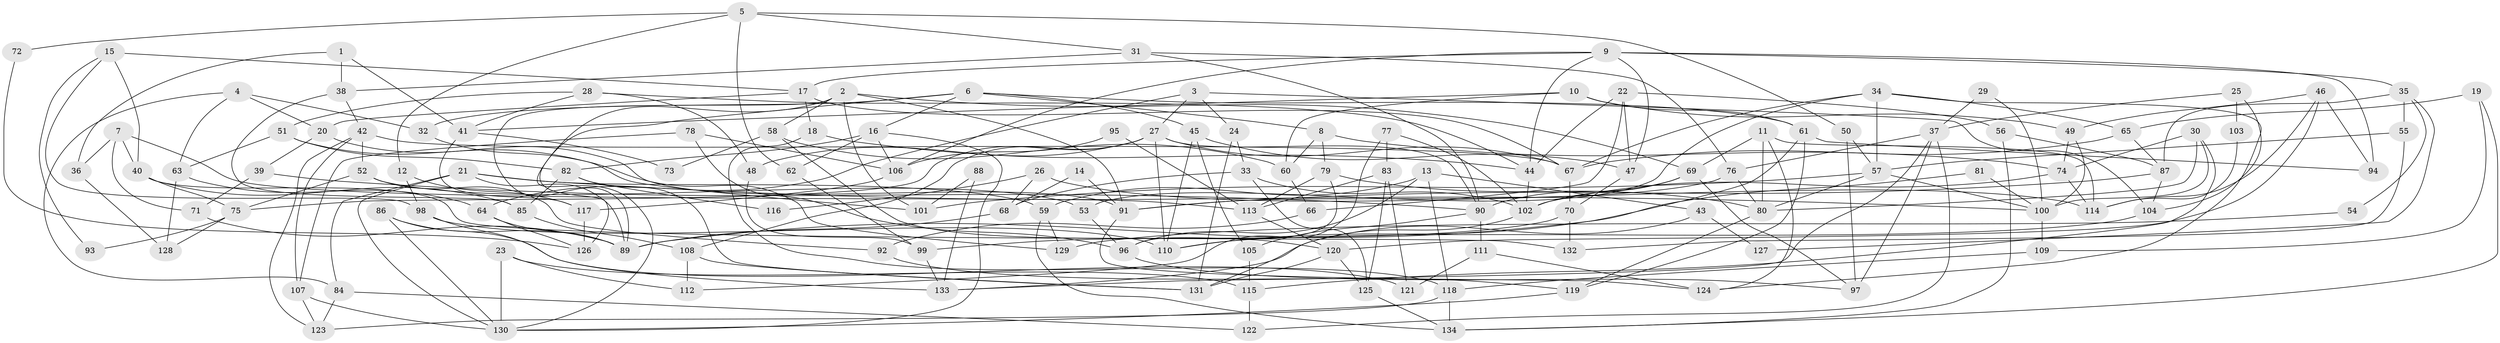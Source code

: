 // Generated by graph-tools (version 1.1) at 2025/14/03/09/25 04:14:58]
// undirected, 134 vertices, 268 edges
graph export_dot {
graph [start="1"]
  node [color=gray90,style=filled];
  1;
  2;
  3;
  4;
  5;
  6;
  7;
  8;
  9;
  10;
  11;
  12;
  13;
  14;
  15;
  16;
  17;
  18;
  19;
  20;
  21;
  22;
  23;
  24;
  25;
  26;
  27;
  28;
  29;
  30;
  31;
  32;
  33;
  34;
  35;
  36;
  37;
  38;
  39;
  40;
  41;
  42;
  43;
  44;
  45;
  46;
  47;
  48;
  49;
  50;
  51;
  52;
  53;
  54;
  55;
  56;
  57;
  58;
  59;
  60;
  61;
  62;
  63;
  64;
  65;
  66;
  67;
  68;
  69;
  70;
  71;
  72;
  73;
  74;
  75;
  76;
  77;
  78;
  79;
  80;
  81;
  82;
  83;
  84;
  85;
  86;
  87;
  88;
  89;
  90;
  91;
  92;
  93;
  94;
  95;
  96;
  97;
  98;
  99;
  100;
  101;
  102;
  103;
  104;
  105;
  106;
  107;
  108;
  109;
  110;
  111;
  112;
  113;
  114;
  115;
  116;
  117;
  118;
  119;
  120;
  121;
  122;
  123;
  124;
  125;
  126;
  127;
  128;
  129;
  130;
  131;
  132;
  133;
  134;
  1 -- 38;
  1 -- 41;
  1 -- 36;
  2 -- 130;
  2 -- 69;
  2 -- 58;
  2 -- 89;
  2 -- 91;
  2 -- 101;
  3 -- 27;
  3 -- 64;
  3 -- 24;
  3 -- 104;
  4 -- 20;
  4 -- 84;
  4 -- 32;
  4 -- 63;
  5 -- 50;
  5 -- 31;
  5 -- 12;
  5 -- 62;
  5 -- 72;
  6 -- 61;
  6 -- 8;
  6 -- 16;
  6 -- 32;
  6 -- 45;
  6 -- 126;
  7 -- 71;
  7 -- 40;
  7 -- 36;
  7 -- 113;
  8 -- 74;
  8 -- 79;
  8 -- 60;
  9 -- 44;
  9 -- 47;
  9 -- 17;
  9 -- 35;
  9 -- 94;
  9 -- 106;
  10 -- 49;
  10 -- 60;
  10 -- 41;
  10 -- 61;
  11 -- 69;
  11 -- 80;
  11 -- 114;
  11 -- 124;
  12 -- 117;
  12 -- 98;
  13 -- 96;
  13 -- 118;
  13 -- 43;
  13 -- 59;
  14 -- 91;
  14 -- 68;
  15 -- 98;
  15 -- 17;
  15 -- 40;
  15 -- 93;
  16 -- 82;
  16 -- 62;
  16 -- 106;
  16 -- 130;
  17 -- 67;
  17 -- 18;
  17 -- 20;
  18 -- 44;
  18 -- 118;
  19 -- 65;
  19 -- 109;
  19 -- 134;
  20 -- 91;
  20 -- 39;
  21 -- 130;
  21 -- 100;
  21 -- 59;
  21 -- 84;
  21 -- 89;
  22 -- 44;
  22 -- 47;
  22 -- 56;
  22 -- 66;
  23 -- 112;
  23 -- 130;
  23 -- 115;
  24 -- 33;
  24 -- 131;
  25 -- 104;
  25 -- 37;
  25 -- 103;
  26 -- 68;
  26 -- 114;
  26 -- 116;
  27 -- 75;
  27 -- 48;
  27 -- 67;
  27 -- 90;
  27 -- 108;
  27 -- 110;
  28 -- 41;
  28 -- 51;
  28 -- 44;
  28 -- 48;
  29 -- 37;
  29 -- 100;
  30 -- 74;
  30 -- 80;
  30 -- 100;
  30 -- 115;
  31 -- 38;
  31 -- 90;
  31 -- 76;
  32 -- 129;
  33 -- 125;
  33 -- 102;
  33 -- 68;
  34 -- 65;
  34 -- 124;
  34 -- 53;
  34 -- 57;
  34 -- 67;
  35 -- 87;
  35 -- 54;
  35 -- 55;
  35 -- 127;
  36 -- 128;
  37 -- 76;
  37 -- 122;
  37 -- 97;
  37 -- 133;
  38 -- 85;
  38 -- 42;
  39 -- 90;
  39 -- 71;
  40 -- 132;
  40 -- 75;
  40 -- 85;
  41 -- 117;
  41 -- 73;
  42 -- 67;
  42 -- 52;
  42 -- 107;
  42 -- 123;
  43 -- 133;
  43 -- 127;
  44 -- 102;
  45 -- 110;
  45 -- 47;
  45 -- 105;
  46 -- 94;
  46 -- 114;
  46 -- 49;
  46 -- 120;
  47 -- 70;
  48 -- 99;
  49 -- 100;
  49 -- 74;
  50 -- 57;
  50 -- 97;
  51 -- 63;
  51 -- 82;
  51 -- 101;
  52 -- 92;
  52 -- 53;
  52 -- 75;
  53 -- 96;
  54 -- 129;
  55 -- 57;
  55 -- 132;
  56 -- 134;
  56 -- 87;
  57 -- 101;
  57 -- 80;
  57 -- 100;
  58 -- 120;
  58 -- 60;
  58 -- 73;
  59 -- 129;
  59 -- 134;
  60 -- 66;
  61 -- 119;
  61 -- 94;
  61 -- 110;
  62 -- 99;
  63 -- 128;
  63 -- 64;
  64 -- 89;
  64 -- 126;
  65 -- 87;
  65 -- 67;
  66 -- 92;
  67 -- 70;
  68 -- 89;
  69 -- 97;
  69 -- 90;
  69 -- 102;
  70 -- 99;
  70 -- 132;
  71 -- 89;
  72 -- 126;
  74 -- 102;
  74 -- 114;
  75 -- 93;
  75 -- 128;
  76 -- 91;
  76 -- 80;
  77 -- 102;
  77 -- 83;
  77 -- 112;
  78 -- 107;
  78 -- 106;
  78 -- 96;
  79 -- 113;
  79 -- 80;
  79 -- 96;
  80 -- 119;
  81 -- 100;
  81 -- 89;
  82 -- 131;
  82 -- 85;
  82 -- 116;
  83 -- 125;
  83 -- 121;
  83 -- 113;
  84 -- 123;
  84 -- 122;
  85 -- 108;
  86 -- 130;
  86 -- 89;
  86 -- 121;
  87 -- 104;
  87 -- 91;
  88 -- 101;
  88 -- 133;
  90 -- 105;
  90 -- 111;
  91 -- 124;
  92 -- 119;
  95 -- 113;
  95 -- 106;
  96 -- 97;
  98 -- 110;
  98 -- 133;
  99 -- 133;
  100 -- 109;
  102 -- 131;
  103 -- 114;
  104 -- 110;
  105 -- 115;
  106 -- 117;
  107 -- 123;
  107 -- 130;
  108 -- 131;
  108 -- 112;
  109 -- 118;
  111 -- 124;
  111 -- 121;
  113 -- 120;
  115 -- 122;
  117 -- 126;
  118 -- 134;
  118 -- 123;
  119 -- 130;
  120 -- 125;
  120 -- 131;
  125 -- 134;
}
